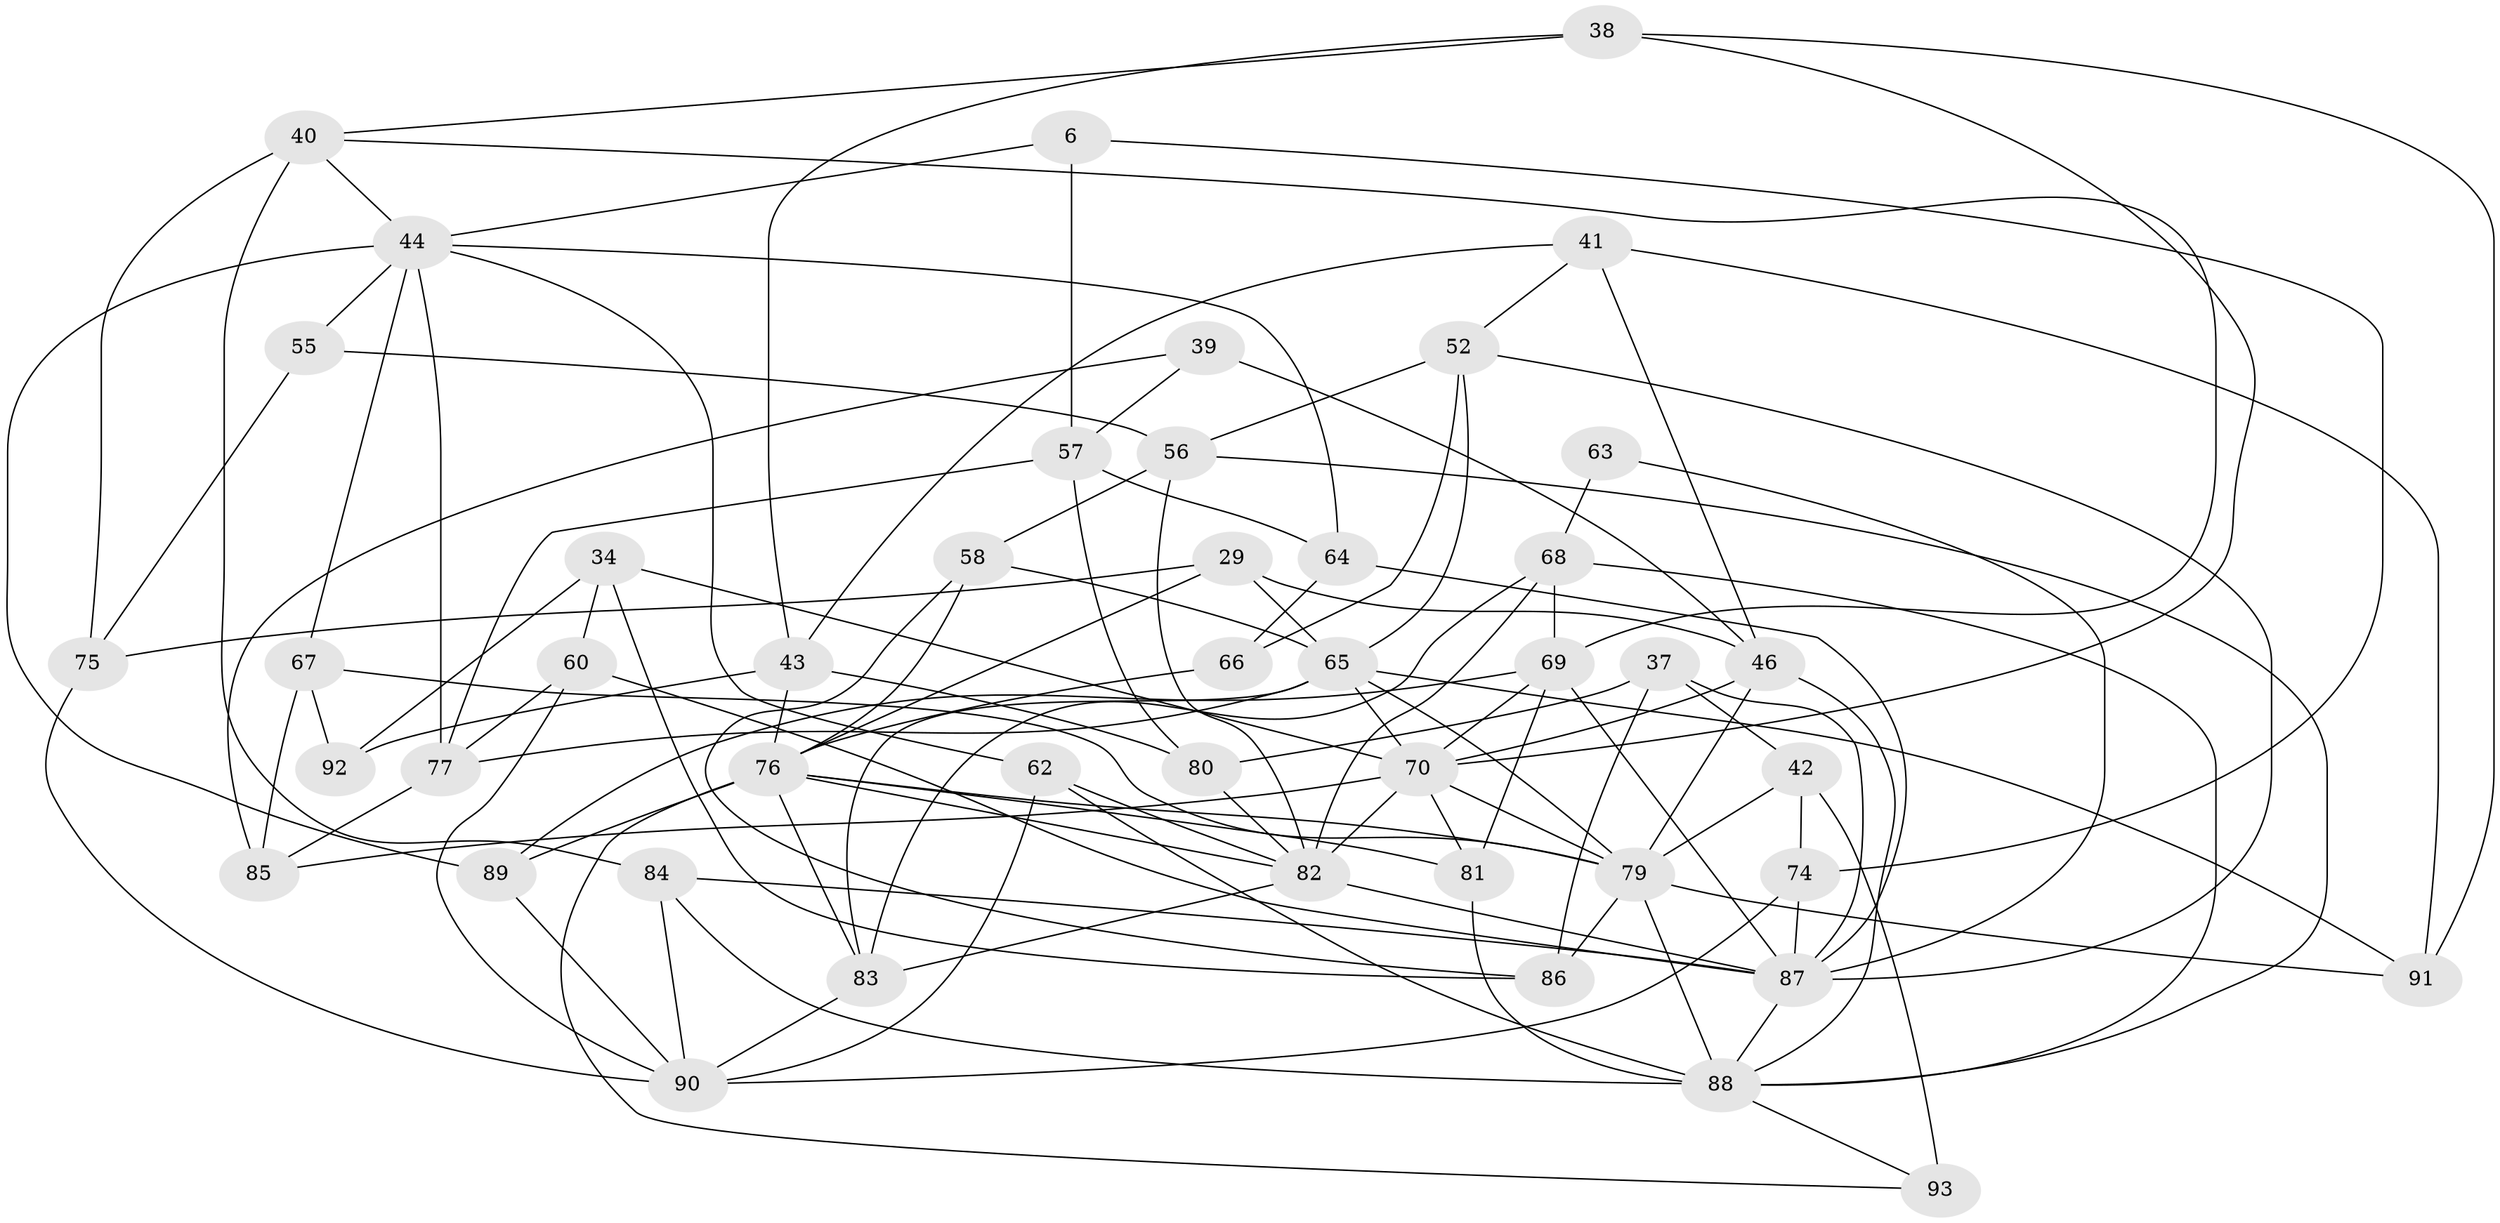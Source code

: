 // original degree distribution, {4: 1.0}
// Generated by graph-tools (version 1.1) at 2025/03/03/04/25 22:03:04]
// undirected, 46 vertices, 115 edges
graph export_dot {
graph [start="1"]
  node [color=gray90,style=filled];
  6;
  29;
  34;
  37;
  38;
  39;
  40 [super="+22"];
  41;
  42 [super="+5"];
  43 [super="+32"];
  44 [super="+18+28"];
  46 [super="+27+33"];
  52 [super="+13"];
  55;
  56 [super="+26"];
  57 [super="+2"];
  58;
  60;
  62;
  63;
  64;
  65 [super="+1+12+61"];
  66;
  67;
  68 [super="+3+50"];
  69 [super="+47+48"];
  70 [super="+25+45+49"];
  74;
  75;
  76 [super="+20"];
  77 [super="+54"];
  79 [super="+72+73"];
  80;
  81 [super="+31"];
  82 [super="+9+21+24"];
  83 [super="+30"];
  84 [super="+78"];
  85;
  86;
  87 [super="+71"];
  88 [super="+11+36"];
  89;
  90 [super="+14+59"];
  91;
  92;
  93;
  6 -- 74;
  6 -- 57 [weight=2];
  6 -- 44;
  29 -- 75;
  29 -- 46;
  29 -- 65;
  29 -- 76;
  34 -- 86;
  34 -- 92;
  34 -- 60;
  34 -- 70;
  37 -- 80;
  37 -- 86;
  37 -- 42;
  37 -- 87;
  38 -- 43;
  38 -- 40;
  38 -- 91;
  38 -- 70;
  39 -- 85;
  39 -- 46 [weight=2];
  39 -- 57;
  40 -- 84 [weight=2];
  40 -- 75;
  40 -- 69;
  40 -- 44;
  41 -- 91;
  41 -- 46;
  41 -- 52;
  41 -- 43;
  42 -- 93 [weight=2];
  42 -- 79 [weight=2];
  42 -- 74;
  43 -- 92 [weight=2];
  43 -- 80;
  43 -- 76;
  44 -- 89;
  44 -- 67;
  44 -- 77;
  44 -- 64;
  44 -- 62;
  44 -- 55;
  46 -- 70 [weight=2];
  46 -- 88;
  46 -- 79;
  52 -- 66 [weight=2];
  52 -- 87;
  52 -- 56;
  52 -- 65;
  55 -- 56 [weight=2];
  55 -- 75;
  56 -- 88;
  56 -- 82;
  56 -- 58;
  57 -- 80;
  57 -- 64;
  57 -- 77;
  58 -- 86;
  58 -- 65;
  58 -- 76;
  60 -- 77;
  60 -- 90;
  60 -- 87;
  62 -- 90;
  62 -- 82;
  62 -- 88;
  63 -- 68 [weight=2];
  63 -- 87 [weight=2];
  64 -- 66;
  64 -- 87;
  65 -- 91;
  65 -- 77 [weight=2];
  65 -- 70 [weight=2];
  65 -- 83;
  65 -- 79;
  66 -- 76;
  67 -- 85;
  67 -- 92;
  67 -- 79;
  68 -- 82;
  68 -- 88 [weight=2];
  68 -- 83;
  68 -- 69 [weight=2];
  69 -- 81 [weight=2];
  69 -- 89;
  69 -- 87;
  69 -- 70;
  70 -- 81;
  70 -- 82 [weight=3];
  70 -- 85;
  70 -- 79 [weight=2];
  74 -- 87;
  74 -- 90;
  75 -- 90;
  76 -- 89;
  76 -- 82;
  76 -- 81;
  76 -- 83;
  76 -- 93;
  76 -- 79;
  77 -- 85;
  79 -- 88 [weight=2];
  79 -- 91;
  79 -- 86;
  80 -- 82;
  81 -- 88 [weight=2];
  82 -- 83 [weight=2];
  82 -- 87 [weight=2];
  83 -- 90;
  84 -- 90 [weight=2];
  84 -- 88;
  84 -- 87;
  87 -- 88;
  88 -- 93;
  89 -- 90;
}
